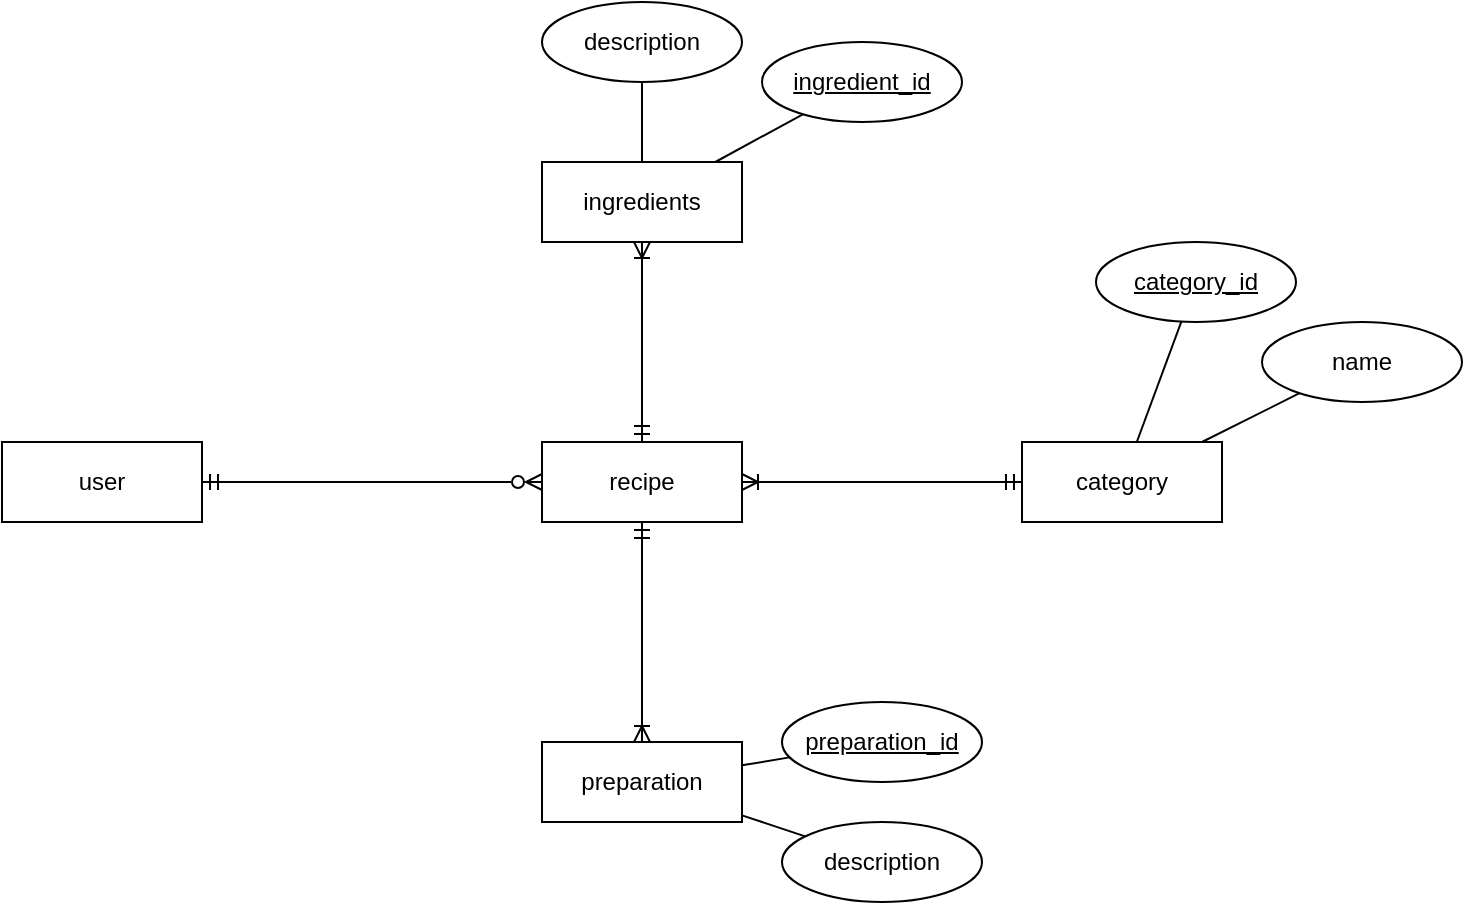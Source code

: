 <mxfile version="28.1.2">
  <diagram name="Page-1" id="z0sbsk3LLdU5cBSxBC2u">
    <mxGraphModel dx="983" dy="592" grid="1" gridSize="10" guides="1" tooltips="1" connect="1" arrows="1" fold="1" page="1" pageScale="1" pageWidth="1654" pageHeight="1169" math="0" shadow="0">
      <root>
        <mxCell id="0" />
        <mxCell id="1" parent="0" />
        <mxCell id="YQ8PM5sCAIqagib4skoM-1" value="category" style="whiteSpace=wrap;html=1;align=center;" vertex="1" parent="1">
          <mxGeometry x="740" y="260" width="100" height="40" as="geometry" />
        </mxCell>
        <mxCell id="YQ8PM5sCAIqagib4skoM-2" value="recipe" style="whiteSpace=wrap;html=1;align=center;" vertex="1" parent="1">
          <mxGeometry x="500" y="260" width="100" height="40" as="geometry" />
        </mxCell>
        <mxCell id="YQ8PM5sCAIqagib4skoM-3" value="ingredients" style="whiteSpace=wrap;html=1;align=center;" vertex="1" parent="1">
          <mxGeometry x="500" y="120" width="100" height="40" as="geometry" />
        </mxCell>
        <mxCell id="YQ8PM5sCAIqagib4skoM-4" value="preparation" style="whiteSpace=wrap;html=1;align=center;" vertex="1" parent="1">
          <mxGeometry x="500" y="410" width="100" height="40" as="geometry" />
        </mxCell>
        <mxCell id="YQ8PM5sCAIqagib4skoM-5" value="user" style="whiteSpace=wrap;html=1;align=center;" vertex="1" parent="1">
          <mxGeometry x="230" y="260" width="100" height="40" as="geometry" />
        </mxCell>
        <mxCell id="YQ8PM5sCAIqagib4skoM-6" value="" style="endArrow=ERzeroToMany;html=1;rounded=0;endFill=0;startArrow=ERmandOne;startFill=0;" edge="1" parent="1" source="YQ8PM5sCAIqagib4skoM-5" target="YQ8PM5sCAIqagib4skoM-2">
          <mxGeometry relative="1" as="geometry">
            <mxPoint x="710" y="520" as="sourcePoint" />
            <mxPoint x="870" y="520" as="targetPoint" />
          </mxGeometry>
        </mxCell>
        <mxCell id="YQ8PM5sCAIqagib4skoM-7" value="" style="endArrow=ERmandOne;html=1;rounded=0;endFill=0;startArrow=ERoneToMany;startFill=0;" edge="1" parent="1" source="YQ8PM5sCAIqagib4skoM-2" target="YQ8PM5sCAIqagib4skoM-1">
          <mxGeometry relative="1" as="geometry">
            <mxPoint x="540" y="430" as="sourcePoint" />
            <mxPoint x="700" y="430" as="targetPoint" />
          </mxGeometry>
        </mxCell>
        <mxCell id="YQ8PM5sCAIqagib4skoM-8" value="" style="endArrow=ERmandOne;html=1;rounded=0;endFill=0;startArrow=ERoneToMany;startFill=0;" edge="1" parent="1" source="YQ8PM5sCAIqagib4skoM-3" target="YQ8PM5sCAIqagib4skoM-2">
          <mxGeometry relative="1" as="geometry">
            <mxPoint x="480" y="260" as="sourcePoint" />
            <mxPoint x="640" y="260" as="targetPoint" />
          </mxGeometry>
        </mxCell>
        <mxCell id="YQ8PM5sCAIqagib4skoM-9" value="" style="endArrow=ERoneToMany;html=1;rounded=0;endFill=0;startArrow=ERmandOne;startFill=0;" edge="1" parent="1" source="YQ8PM5sCAIqagib4skoM-2" target="YQ8PM5sCAIqagib4skoM-4">
          <mxGeometry relative="1" as="geometry">
            <mxPoint x="480" y="260" as="sourcePoint" />
            <mxPoint x="640" y="260" as="targetPoint" />
          </mxGeometry>
        </mxCell>
        <mxCell id="YQ8PM5sCAIqagib4skoM-10" value="category_id" style="ellipse;whiteSpace=wrap;html=1;align=center;fontStyle=4;" vertex="1" parent="1">
          <mxGeometry x="777" y="160" width="100" height="40" as="geometry" />
        </mxCell>
        <mxCell id="YQ8PM5sCAIqagib4skoM-11" value="" style="endArrow=none;html=1;rounded=0;" edge="1" parent="1" source="YQ8PM5sCAIqagib4skoM-1" target="YQ8PM5sCAIqagib4skoM-10">
          <mxGeometry relative="1" as="geometry">
            <mxPoint x="480" y="260" as="sourcePoint" />
            <mxPoint x="640" y="260" as="targetPoint" />
          </mxGeometry>
        </mxCell>
        <mxCell id="YQ8PM5sCAIqagib4skoM-12" value="name" style="ellipse;whiteSpace=wrap;html=1;align=center;" vertex="1" parent="1">
          <mxGeometry x="860" y="200" width="100" height="40" as="geometry" />
        </mxCell>
        <mxCell id="YQ8PM5sCAIqagib4skoM-13" value="" style="endArrow=none;html=1;rounded=0;" edge="1" parent="1" source="YQ8PM5sCAIqagib4skoM-1" target="YQ8PM5sCAIqagib4skoM-12">
          <mxGeometry relative="1" as="geometry">
            <mxPoint x="480" y="260" as="sourcePoint" />
            <mxPoint x="640" y="260" as="targetPoint" />
          </mxGeometry>
        </mxCell>
        <mxCell id="YQ8PM5sCAIqagib4skoM-14" value="ingredient_id" style="ellipse;whiteSpace=wrap;html=1;align=center;fontStyle=4;" vertex="1" parent="1">
          <mxGeometry x="610" y="60" width="100" height="40" as="geometry" />
        </mxCell>
        <mxCell id="YQ8PM5sCAIqagib4skoM-16" value="" style="endArrow=none;html=1;rounded=0;" edge="1" parent="1" source="YQ8PM5sCAIqagib4skoM-3" target="YQ8PM5sCAIqagib4skoM-14">
          <mxGeometry relative="1" as="geometry">
            <mxPoint x="480" y="260" as="sourcePoint" />
            <mxPoint x="640" y="260" as="targetPoint" />
          </mxGeometry>
        </mxCell>
        <mxCell id="YQ8PM5sCAIqagib4skoM-17" value="description" style="ellipse;whiteSpace=wrap;html=1;align=center;" vertex="1" parent="1">
          <mxGeometry x="500" y="40" width="100" height="40" as="geometry" />
        </mxCell>
        <mxCell id="YQ8PM5sCAIqagib4skoM-18" value="" style="endArrow=none;html=1;rounded=0;" edge="1" parent="1" source="YQ8PM5sCAIqagib4skoM-17" target="YQ8PM5sCAIqagib4skoM-3">
          <mxGeometry relative="1" as="geometry">
            <mxPoint x="480" y="260" as="sourcePoint" />
            <mxPoint x="640" y="260" as="targetPoint" />
          </mxGeometry>
        </mxCell>
        <mxCell id="YQ8PM5sCAIqagib4skoM-19" value="preparation_id" style="ellipse;whiteSpace=wrap;html=1;align=center;fontStyle=4;" vertex="1" parent="1">
          <mxGeometry x="620" y="390" width="100" height="40" as="geometry" />
        </mxCell>
        <mxCell id="YQ8PM5sCAIqagib4skoM-20" value="" style="endArrow=none;html=1;rounded=0;" edge="1" parent="1" source="YQ8PM5sCAIqagib4skoM-4" target="YQ8PM5sCAIqagib4skoM-19">
          <mxGeometry relative="1" as="geometry">
            <mxPoint x="480" y="260" as="sourcePoint" />
            <mxPoint x="640" y="260" as="targetPoint" />
          </mxGeometry>
        </mxCell>
        <mxCell id="YQ8PM5sCAIqagib4skoM-21" value="description" style="ellipse;whiteSpace=wrap;html=1;align=center;" vertex="1" parent="1">
          <mxGeometry x="620" y="450" width="100" height="40" as="geometry" />
        </mxCell>
        <mxCell id="YQ8PM5sCAIqagib4skoM-22" value="" style="endArrow=none;html=1;rounded=0;" edge="1" parent="1" source="YQ8PM5sCAIqagib4skoM-4" target="YQ8PM5sCAIqagib4skoM-21">
          <mxGeometry relative="1" as="geometry">
            <mxPoint x="480" y="260" as="sourcePoint" />
            <mxPoint x="640" y="260" as="targetPoint" />
          </mxGeometry>
        </mxCell>
      </root>
    </mxGraphModel>
  </diagram>
</mxfile>
